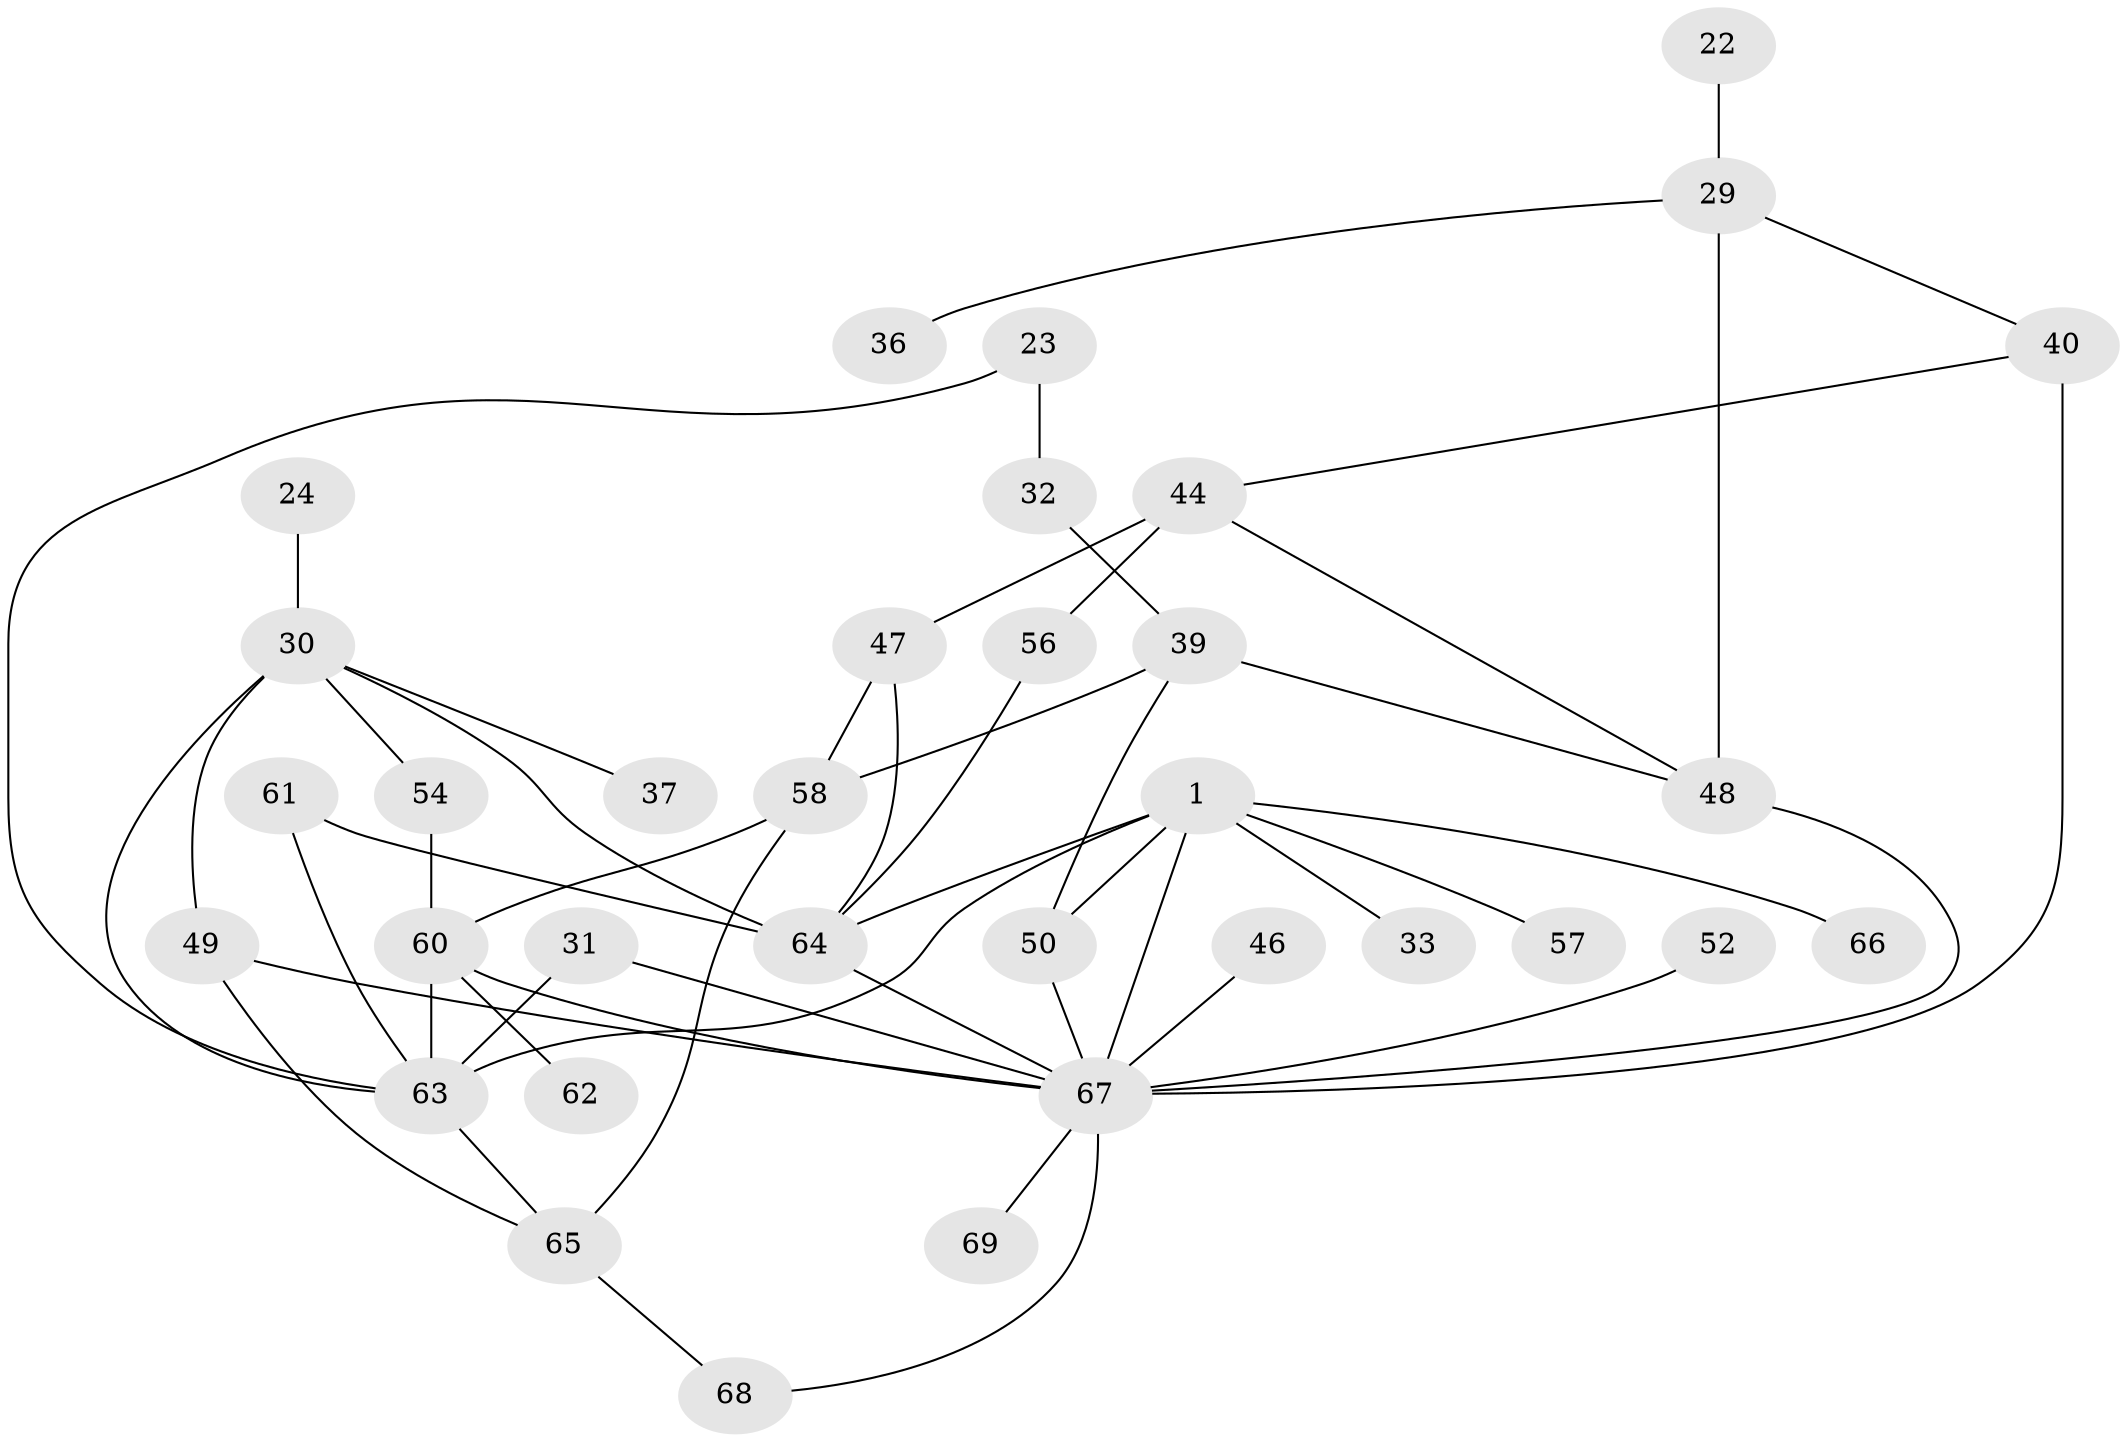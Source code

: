 // original degree distribution, {10: 0.014492753623188406, 4: 0.2608695652173913, 5: 0.08695652173913043, 2: 0.2753623188405797, 7: 0.014492753623188406, 3: 0.13043478260869565, 1: 0.2028985507246377, 6: 0.014492753623188406}
// Generated by graph-tools (version 1.1) at 2025/42/03/09/25 04:42:55]
// undirected, 34 vertices, 52 edges
graph export_dot {
graph [start="1"]
  node [color=gray90,style=filled];
  1;
  22;
  23;
  24;
  29 [super="+17"];
  30 [super="+19+28"];
  31 [super="+6"];
  32;
  33;
  36;
  37;
  39;
  40 [super="+25"];
  44;
  46;
  47 [super="+38"];
  48 [super="+41"];
  49 [super="+42"];
  50 [super="+15"];
  52 [super="+21"];
  54;
  56 [super="+51"];
  57;
  58;
  60 [super="+53"];
  61;
  62;
  63 [super="+55+11"];
  64 [super="+45"];
  65 [super="+13"];
  66;
  67 [super="+9+14+10+35+18+59"];
  68;
  69;
  1 -- 33;
  1 -- 57;
  1 -- 64 [weight=2];
  1 -- 66;
  1 -- 50 [weight=2];
  1 -- 63 [weight=2];
  1 -- 67;
  22 -- 29;
  23 -- 32;
  23 -- 63;
  24 -- 30;
  29 -- 36;
  29 -- 48;
  29 -- 40;
  30 -- 37;
  30 -- 54;
  30 -- 63 [weight=2];
  30 -- 64;
  30 -- 49;
  31 -- 67 [weight=2];
  31 -- 63 [weight=4];
  32 -- 39;
  39 -- 58;
  39 -- 48;
  39 -- 50;
  40 -- 67 [weight=3];
  40 -- 44;
  44 -- 47 [weight=2];
  44 -- 48;
  44 -- 56;
  46 -- 67;
  47 -- 58;
  47 -- 64;
  48 -- 67 [weight=2];
  49 -- 65 [weight=2];
  49 -- 67;
  50 -- 67;
  52 -- 67;
  54 -- 60;
  56 -- 64;
  58 -- 65 [weight=2];
  58 -- 60;
  60 -- 62;
  60 -- 67 [weight=2];
  60 -- 63;
  61 -- 63;
  61 -- 64;
  63 -- 65;
  64 -- 67;
  65 -- 68;
  67 -- 69;
  67 -- 68;
}

